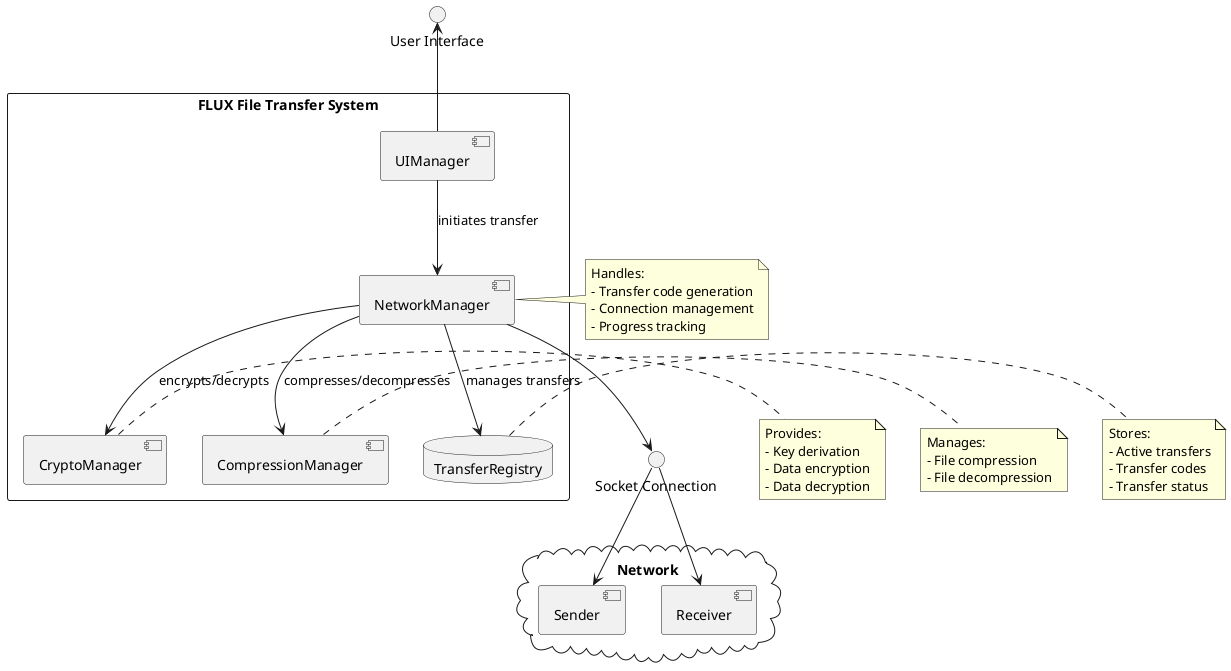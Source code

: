 @startuml FLUX Architecture

skinparam componentStyle uml2
skinparam packageStyle rectangle

package "FLUX File Transfer System" {
  [NetworkManager] as network
  [CryptoManager] as crypto
  [CompressionManager] as compression
  [UIManager] as ui
  database "TransferRegistry" as registry
}

cloud "Network" {
  [Sender] as sender
  [Receiver] as receiver
}

interface "User Interface" as user_interface
interface "Socket Connection" as socket

ui -up-> user_interface
ui --> network : initiates transfer
network --> registry : manages transfers
network --> crypto : encrypts/decrypts
network --> compression : compresses/decompresses

network -down-> socket
socket --> sender
socket --> receiver

note right of network
  Handles:
  - Transfer code generation
  - Connection management
  - Progress tracking
end note

note right of crypto
  Provides:
  - Key derivation
  - Data encryption
  - Data decryption
end note

note right of compression
  Manages:
  - File compression
  - File decompression
end note

note right of registry
  Stores:
  - Active transfers
  - Transfer codes
  - Transfer status
end note

@enduml